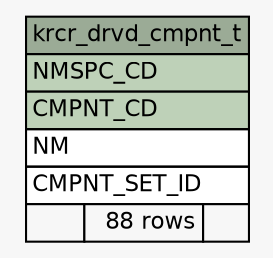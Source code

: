 // dot 2.28.0 on Mac OS X 10.7.2
// SchemaSpy rev 590
digraph "krcr_drvd_cmpnt_t" {
  graph [
    rankdir="RL"
    bgcolor="#f7f7f7"
    nodesep="0.18"
    ranksep="0.46"
    fontname="Helvetica"
    fontsize="11"
  ];
  node [
    fontname="Helvetica"
    fontsize="11"
    shape="plaintext"
  ];
  edge [
    arrowsize="0.8"
  ];
  "krcr_drvd_cmpnt_t" [
    label=<
    <TABLE BORDER="0" CELLBORDER="1" CELLSPACING="0" BGCOLOR="#ffffff">
      <TR><TD COLSPAN="3" BGCOLOR="#9bab96" ALIGN="CENTER">krcr_drvd_cmpnt_t</TD></TR>
      <TR><TD PORT="NMSPC_CD" COLSPAN="3" BGCOLOR="#bed1b8" ALIGN="LEFT">NMSPC_CD</TD></TR>
      <TR><TD PORT="CMPNT_CD" COLSPAN="3" BGCOLOR="#bed1b8" ALIGN="LEFT">CMPNT_CD</TD></TR>
      <TR><TD PORT="NM" COLSPAN="3" ALIGN="LEFT">NM</TD></TR>
      <TR><TD PORT="CMPNT_SET_ID" COLSPAN="3" ALIGN="LEFT">CMPNT_SET_ID</TD></TR>
      <TR><TD ALIGN="LEFT" BGCOLOR="#f7f7f7">  </TD><TD ALIGN="RIGHT" BGCOLOR="#f7f7f7">88 rows</TD><TD ALIGN="RIGHT" BGCOLOR="#f7f7f7">  </TD></TR>
    </TABLE>>
    URL="tables/krcr_drvd_cmpnt_t.html"
    tooltip="krcr_drvd_cmpnt_t"
  ];
}
